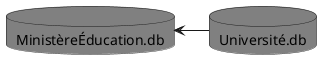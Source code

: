 @startuml

skinparam linetype polyline

database "Université.db" as mysql #grey
database "MinistèreÉducation.db" as oracle #grey

oracle <-right- mysql

@enduml